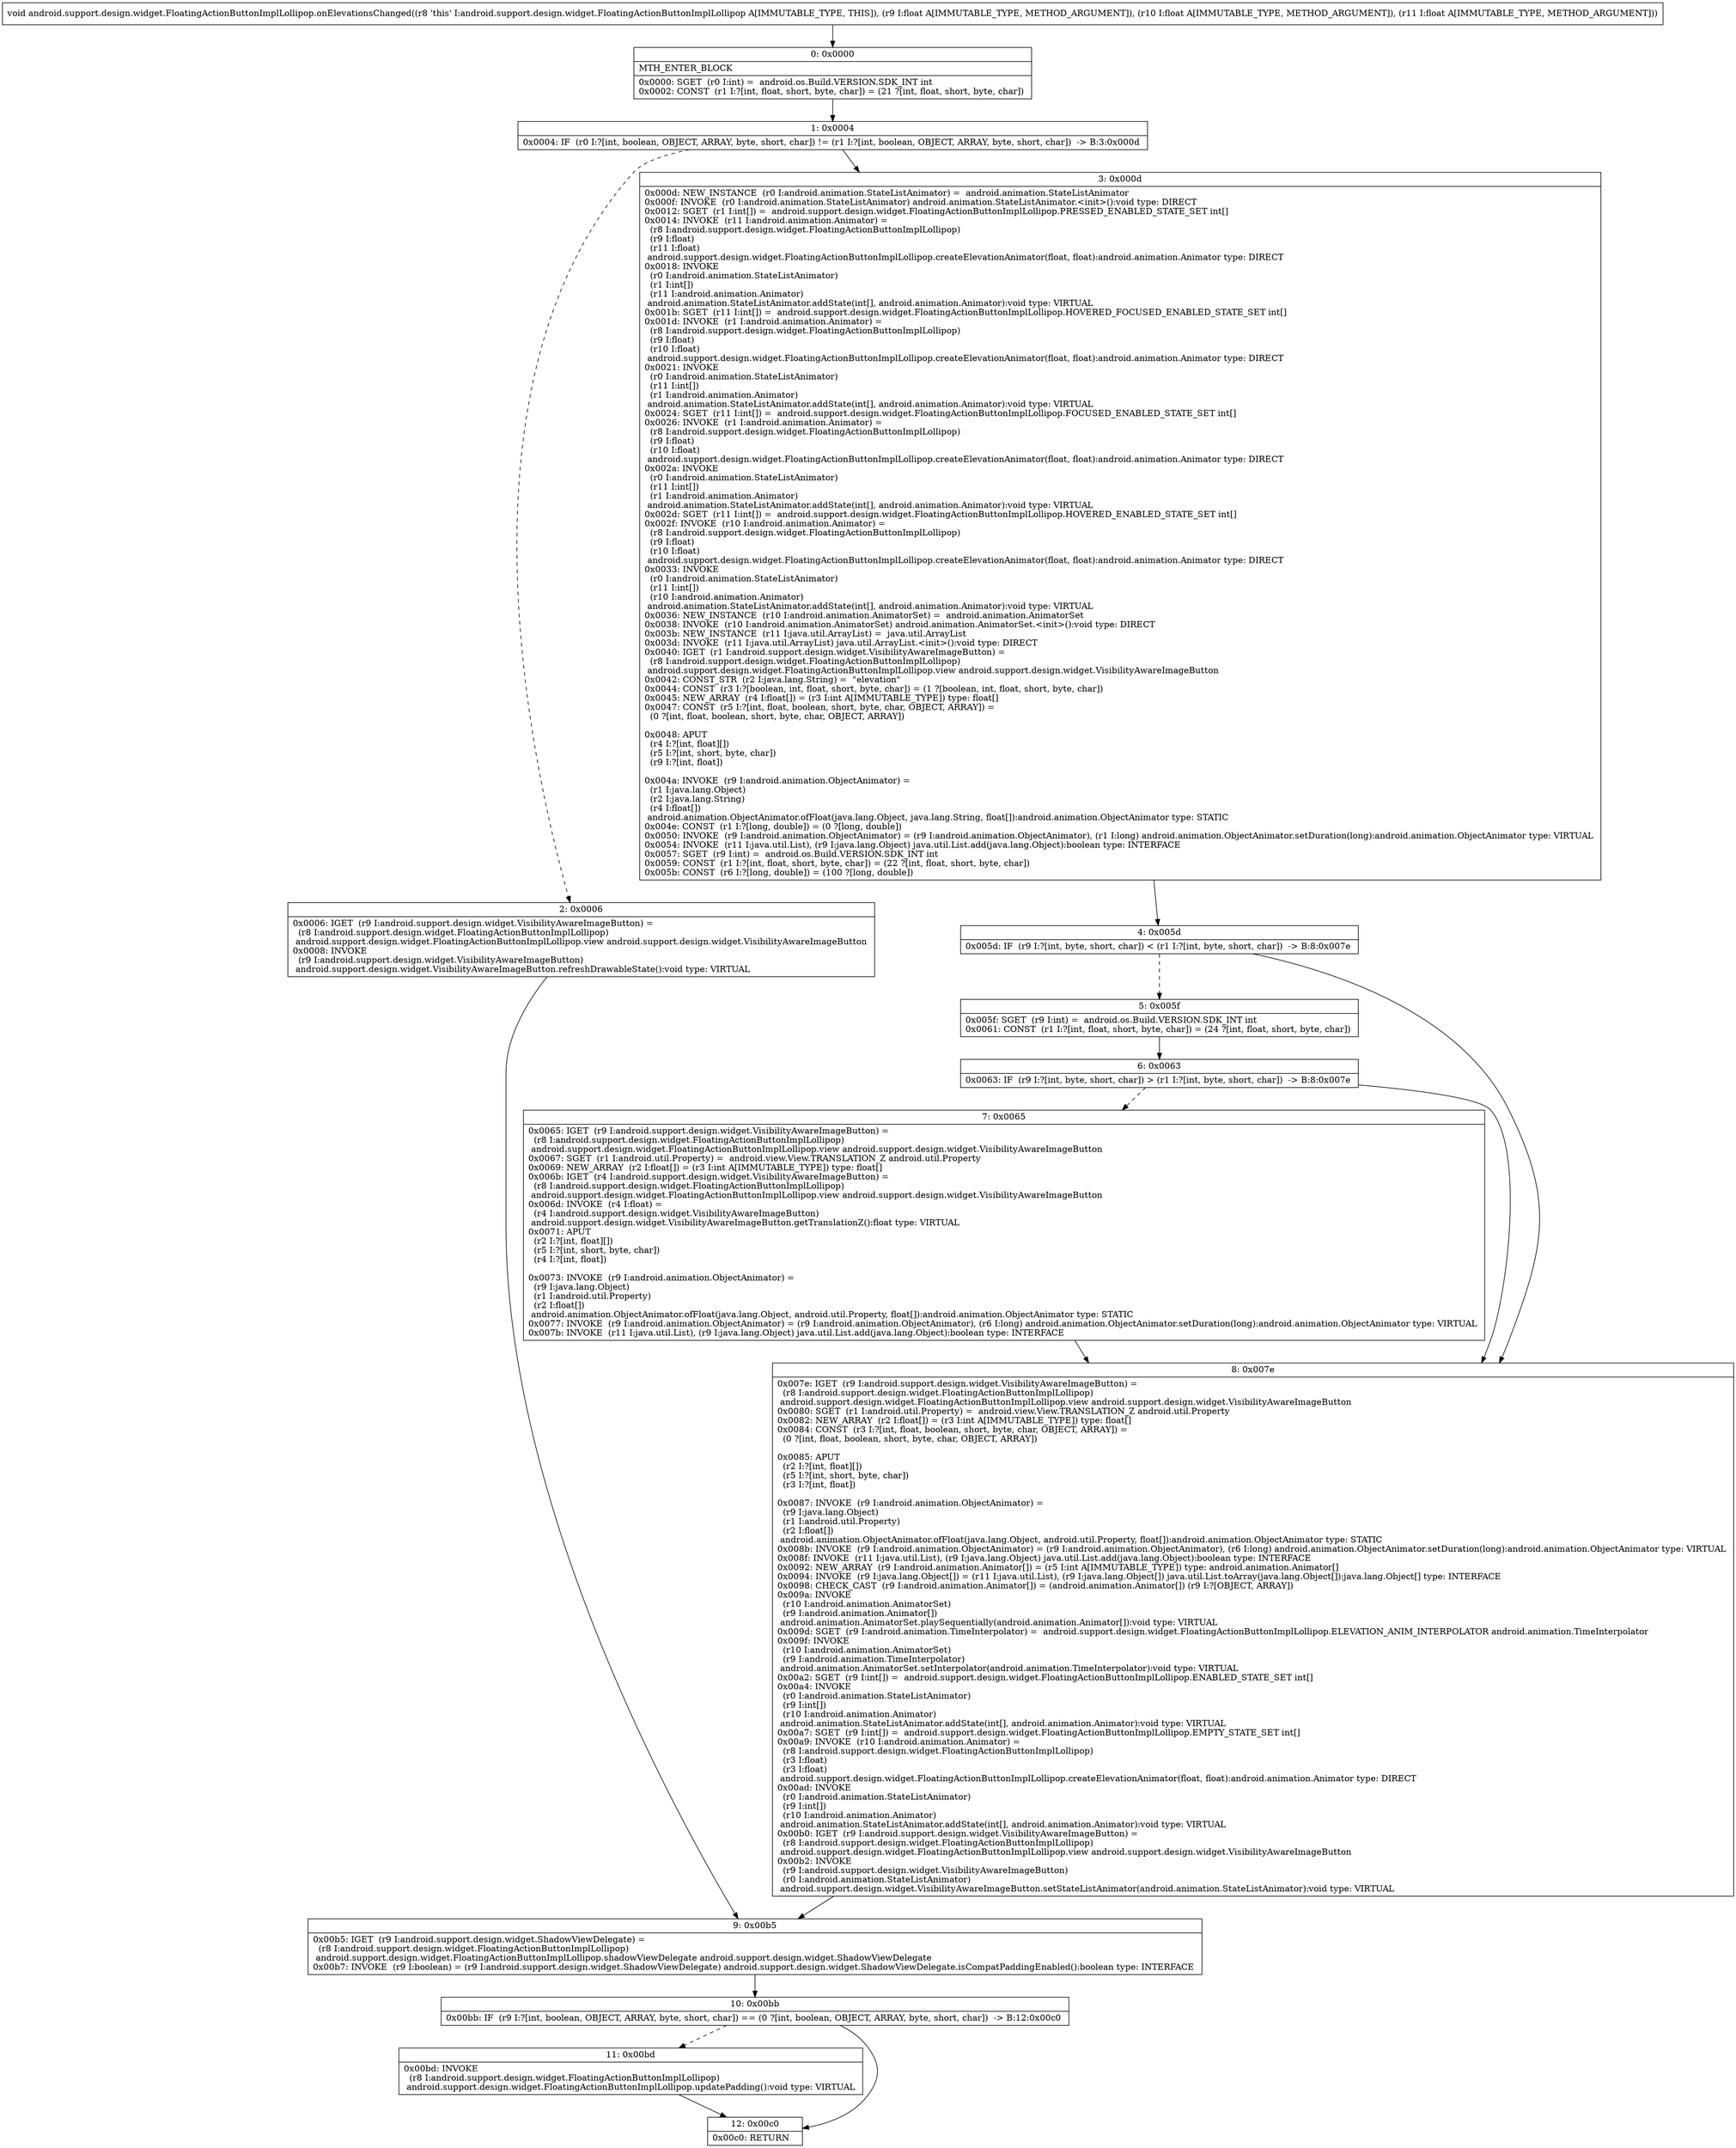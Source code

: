 digraph "CFG forandroid.support.design.widget.FloatingActionButtonImplLollipop.onElevationsChanged(FFF)V" {
Node_0 [shape=record,label="{0\:\ 0x0000|MTH_ENTER_BLOCK\l|0x0000: SGET  (r0 I:int) =  android.os.Build.VERSION.SDK_INT int \l0x0002: CONST  (r1 I:?[int, float, short, byte, char]) = (21 ?[int, float, short, byte, char]) \l}"];
Node_1 [shape=record,label="{1\:\ 0x0004|0x0004: IF  (r0 I:?[int, boolean, OBJECT, ARRAY, byte, short, char]) != (r1 I:?[int, boolean, OBJECT, ARRAY, byte, short, char])  \-\> B:3:0x000d \l}"];
Node_2 [shape=record,label="{2\:\ 0x0006|0x0006: IGET  (r9 I:android.support.design.widget.VisibilityAwareImageButton) = \l  (r8 I:android.support.design.widget.FloatingActionButtonImplLollipop)\l android.support.design.widget.FloatingActionButtonImplLollipop.view android.support.design.widget.VisibilityAwareImageButton \l0x0008: INVOKE  \l  (r9 I:android.support.design.widget.VisibilityAwareImageButton)\l android.support.design.widget.VisibilityAwareImageButton.refreshDrawableState():void type: VIRTUAL \l}"];
Node_3 [shape=record,label="{3\:\ 0x000d|0x000d: NEW_INSTANCE  (r0 I:android.animation.StateListAnimator) =  android.animation.StateListAnimator \l0x000f: INVOKE  (r0 I:android.animation.StateListAnimator) android.animation.StateListAnimator.\<init\>():void type: DIRECT \l0x0012: SGET  (r1 I:int[]) =  android.support.design.widget.FloatingActionButtonImplLollipop.PRESSED_ENABLED_STATE_SET int[] \l0x0014: INVOKE  (r11 I:android.animation.Animator) = \l  (r8 I:android.support.design.widget.FloatingActionButtonImplLollipop)\l  (r9 I:float)\l  (r11 I:float)\l android.support.design.widget.FloatingActionButtonImplLollipop.createElevationAnimator(float, float):android.animation.Animator type: DIRECT \l0x0018: INVOKE  \l  (r0 I:android.animation.StateListAnimator)\l  (r1 I:int[])\l  (r11 I:android.animation.Animator)\l android.animation.StateListAnimator.addState(int[], android.animation.Animator):void type: VIRTUAL \l0x001b: SGET  (r11 I:int[]) =  android.support.design.widget.FloatingActionButtonImplLollipop.HOVERED_FOCUSED_ENABLED_STATE_SET int[] \l0x001d: INVOKE  (r1 I:android.animation.Animator) = \l  (r8 I:android.support.design.widget.FloatingActionButtonImplLollipop)\l  (r9 I:float)\l  (r10 I:float)\l android.support.design.widget.FloatingActionButtonImplLollipop.createElevationAnimator(float, float):android.animation.Animator type: DIRECT \l0x0021: INVOKE  \l  (r0 I:android.animation.StateListAnimator)\l  (r11 I:int[])\l  (r1 I:android.animation.Animator)\l android.animation.StateListAnimator.addState(int[], android.animation.Animator):void type: VIRTUAL \l0x0024: SGET  (r11 I:int[]) =  android.support.design.widget.FloatingActionButtonImplLollipop.FOCUSED_ENABLED_STATE_SET int[] \l0x0026: INVOKE  (r1 I:android.animation.Animator) = \l  (r8 I:android.support.design.widget.FloatingActionButtonImplLollipop)\l  (r9 I:float)\l  (r10 I:float)\l android.support.design.widget.FloatingActionButtonImplLollipop.createElevationAnimator(float, float):android.animation.Animator type: DIRECT \l0x002a: INVOKE  \l  (r0 I:android.animation.StateListAnimator)\l  (r11 I:int[])\l  (r1 I:android.animation.Animator)\l android.animation.StateListAnimator.addState(int[], android.animation.Animator):void type: VIRTUAL \l0x002d: SGET  (r11 I:int[]) =  android.support.design.widget.FloatingActionButtonImplLollipop.HOVERED_ENABLED_STATE_SET int[] \l0x002f: INVOKE  (r10 I:android.animation.Animator) = \l  (r8 I:android.support.design.widget.FloatingActionButtonImplLollipop)\l  (r9 I:float)\l  (r10 I:float)\l android.support.design.widget.FloatingActionButtonImplLollipop.createElevationAnimator(float, float):android.animation.Animator type: DIRECT \l0x0033: INVOKE  \l  (r0 I:android.animation.StateListAnimator)\l  (r11 I:int[])\l  (r10 I:android.animation.Animator)\l android.animation.StateListAnimator.addState(int[], android.animation.Animator):void type: VIRTUAL \l0x0036: NEW_INSTANCE  (r10 I:android.animation.AnimatorSet) =  android.animation.AnimatorSet \l0x0038: INVOKE  (r10 I:android.animation.AnimatorSet) android.animation.AnimatorSet.\<init\>():void type: DIRECT \l0x003b: NEW_INSTANCE  (r11 I:java.util.ArrayList) =  java.util.ArrayList \l0x003d: INVOKE  (r11 I:java.util.ArrayList) java.util.ArrayList.\<init\>():void type: DIRECT \l0x0040: IGET  (r1 I:android.support.design.widget.VisibilityAwareImageButton) = \l  (r8 I:android.support.design.widget.FloatingActionButtonImplLollipop)\l android.support.design.widget.FloatingActionButtonImplLollipop.view android.support.design.widget.VisibilityAwareImageButton \l0x0042: CONST_STR  (r2 I:java.lang.String) =  \"elevation\" \l0x0044: CONST  (r3 I:?[boolean, int, float, short, byte, char]) = (1 ?[boolean, int, float, short, byte, char]) \l0x0045: NEW_ARRAY  (r4 I:float[]) = (r3 I:int A[IMMUTABLE_TYPE]) type: float[] \l0x0047: CONST  (r5 I:?[int, float, boolean, short, byte, char, OBJECT, ARRAY]) = \l  (0 ?[int, float, boolean, short, byte, char, OBJECT, ARRAY])\l \l0x0048: APUT  \l  (r4 I:?[int, float][])\l  (r5 I:?[int, short, byte, char])\l  (r9 I:?[int, float])\l \l0x004a: INVOKE  (r9 I:android.animation.ObjectAnimator) = \l  (r1 I:java.lang.Object)\l  (r2 I:java.lang.String)\l  (r4 I:float[])\l android.animation.ObjectAnimator.ofFloat(java.lang.Object, java.lang.String, float[]):android.animation.ObjectAnimator type: STATIC \l0x004e: CONST  (r1 I:?[long, double]) = (0 ?[long, double]) \l0x0050: INVOKE  (r9 I:android.animation.ObjectAnimator) = (r9 I:android.animation.ObjectAnimator), (r1 I:long) android.animation.ObjectAnimator.setDuration(long):android.animation.ObjectAnimator type: VIRTUAL \l0x0054: INVOKE  (r11 I:java.util.List), (r9 I:java.lang.Object) java.util.List.add(java.lang.Object):boolean type: INTERFACE \l0x0057: SGET  (r9 I:int) =  android.os.Build.VERSION.SDK_INT int \l0x0059: CONST  (r1 I:?[int, float, short, byte, char]) = (22 ?[int, float, short, byte, char]) \l0x005b: CONST  (r6 I:?[long, double]) = (100 ?[long, double]) \l}"];
Node_4 [shape=record,label="{4\:\ 0x005d|0x005d: IF  (r9 I:?[int, byte, short, char]) \< (r1 I:?[int, byte, short, char])  \-\> B:8:0x007e \l}"];
Node_5 [shape=record,label="{5\:\ 0x005f|0x005f: SGET  (r9 I:int) =  android.os.Build.VERSION.SDK_INT int \l0x0061: CONST  (r1 I:?[int, float, short, byte, char]) = (24 ?[int, float, short, byte, char]) \l}"];
Node_6 [shape=record,label="{6\:\ 0x0063|0x0063: IF  (r9 I:?[int, byte, short, char]) \> (r1 I:?[int, byte, short, char])  \-\> B:8:0x007e \l}"];
Node_7 [shape=record,label="{7\:\ 0x0065|0x0065: IGET  (r9 I:android.support.design.widget.VisibilityAwareImageButton) = \l  (r8 I:android.support.design.widget.FloatingActionButtonImplLollipop)\l android.support.design.widget.FloatingActionButtonImplLollipop.view android.support.design.widget.VisibilityAwareImageButton \l0x0067: SGET  (r1 I:android.util.Property) =  android.view.View.TRANSLATION_Z android.util.Property \l0x0069: NEW_ARRAY  (r2 I:float[]) = (r3 I:int A[IMMUTABLE_TYPE]) type: float[] \l0x006b: IGET  (r4 I:android.support.design.widget.VisibilityAwareImageButton) = \l  (r8 I:android.support.design.widget.FloatingActionButtonImplLollipop)\l android.support.design.widget.FloatingActionButtonImplLollipop.view android.support.design.widget.VisibilityAwareImageButton \l0x006d: INVOKE  (r4 I:float) = \l  (r4 I:android.support.design.widget.VisibilityAwareImageButton)\l android.support.design.widget.VisibilityAwareImageButton.getTranslationZ():float type: VIRTUAL \l0x0071: APUT  \l  (r2 I:?[int, float][])\l  (r5 I:?[int, short, byte, char])\l  (r4 I:?[int, float])\l \l0x0073: INVOKE  (r9 I:android.animation.ObjectAnimator) = \l  (r9 I:java.lang.Object)\l  (r1 I:android.util.Property)\l  (r2 I:float[])\l android.animation.ObjectAnimator.ofFloat(java.lang.Object, android.util.Property, float[]):android.animation.ObjectAnimator type: STATIC \l0x0077: INVOKE  (r9 I:android.animation.ObjectAnimator) = (r9 I:android.animation.ObjectAnimator), (r6 I:long) android.animation.ObjectAnimator.setDuration(long):android.animation.ObjectAnimator type: VIRTUAL \l0x007b: INVOKE  (r11 I:java.util.List), (r9 I:java.lang.Object) java.util.List.add(java.lang.Object):boolean type: INTERFACE \l}"];
Node_8 [shape=record,label="{8\:\ 0x007e|0x007e: IGET  (r9 I:android.support.design.widget.VisibilityAwareImageButton) = \l  (r8 I:android.support.design.widget.FloatingActionButtonImplLollipop)\l android.support.design.widget.FloatingActionButtonImplLollipop.view android.support.design.widget.VisibilityAwareImageButton \l0x0080: SGET  (r1 I:android.util.Property) =  android.view.View.TRANSLATION_Z android.util.Property \l0x0082: NEW_ARRAY  (r2 I:float[]) = (r3 I:int A[IMMUTABLE_TYPE]) type: float[] \l0x0084: CONST  (r3 I:?[int, float, boolean, short, byte, char, OBJECT, ARRAY]) = \l  (0 ?[int, float, boolean, short, byte, char, OBJECT, ARRAY])\l \l0x0085: APUT  \l  (r2 I:?[int, float][])\l  (r5 I:?[int, short, byte, char])\l  (r3 I:?[int, float])\l \l0x0087: INVOKE  (r9 I:android.animation.ObjectAnimator) = \l  (r9 I:java.lang.Object)\l  (r1 I:android.util.Property)\l  (r2 I:float[])\l android.animation.ObjectAnimator.ofFloat(java.lang.Object, android.util.Property, float[]):android.animation.ObjectAnimator type: STATIC \l0x008b: INVOKE  (r9 I:android.animation.ObjectAnimator) = (r9 I:android.animation.ObjectAnimator), (r6 I:long) android.animation.ObjectAnimator.setDuration(long):android.animation.ObjectAnimator type: VIRTUAL \l0x008f: INVOKE  (r11 I:java.util.List), (r9 I:java.lang.Object) java.util.List.add(java.lang.Object):boolean type: INTERFACE \l0x0092: NEW_ARRAY  (r9 I:android.animation.Animator[]) = (r5 I:int A[IMMUTABLE_TYPE]) type: android.animation.Animator[] \l0x0094: INVOKE  (r9 I:java.lang.Object[]) = (r11 I:java.util.List), (r9 I:java.lang.Object[]) java.util.List.toArray(java.lang.Object[]):java.lang.Object[] type: INTERFACE \l0x0098: CHECK_CAST  (r9 I:android.animation.Animator[]) = (android.animation.Animator[]) (r9 I:?[OBJECT, ARRAY]) \l0x009a: INVOKE  \l  (r10 I:android.animation.AnimatorSet)\l  (r9 I:android.animation.Animator[])\l android.animation.AnimatorSet.playSequentially(android.animation.Animator[]):void type: VIRTUAL \l0x009d: SGET  (r9 I:android.animation.TimeInterpolator) =  android.support.design.widget.FloatingActionButtonImplLollipop.ELEVATION_ANIM_INTERPOLATOR android.animation.TimeInterpolator \l0x009f: INVOKE  \l  (r10 I:android.animation.AnimatorSet)\l  (r9 I:android.animation.TimeInterpolator)\l android.animation.AnimatorSet.setInterpolator(android.animation.TimeInterpolator):void type: VIRTUAL \l0x00a2: SGET  (r9 I:int[]) =  android.support.design.widget.FloatingActionButtonImplLollipop.ENABLED_STATE_SET int[] \l0x00a4: INVOKE  \l  (r0 I:android.animation.StateListAnimator)\l  (r9 I:int[])\l  (r10 I:android.animation.Animator)\l android.animation.StateListAnimator.addState(int[], android.animation.Animator):void type: VIRTUAL \l0x00a7: SGET  (r9 I:int[]) =  android.support.design.widget.FloatingActionButtonImplLollipop.EMPTY_STATE_SET int[] \l0x00a9: INVOKE  (r10 I:android.animation.Animator) = \l  (r8 I:android.support.design.widget.FloatingActionButtonImplLollipop)\l  (r3 I:float)\l  (r3 I:float)\l android.support.design.widget.FloatingActionButtonImplLollipop.createElevationAnimator(float, float):android.animation.Animator type: DIRECT \l0x00ad: INVOKE  \l  (r0 I:android.animation.StateListAnimator)\l  (r9 I:int[])\l  (r10 I:android.animation.Animator)\l android.animation.StateListAnimator.addState(int[], android.animation.Animator):void type: VIRTUAL \l0x00b0: IGET  (r9 I:android.support.design.widget.VisibilityAwareImageButton) = \l  (r8 I:android.support.design.widget.FloatingActionButtonImplLollipop)\l android.support.design.widget.FloatingActionButtonImplLollipop.view android.support.design.widget.VisibilityAwareImageButton \l0x00b2: INVOKE  \l  (r9 I:android.support.design.widget.VisibilityAwareImageButton)\l  (r0 I:android.animation.StateListAnimator)\l android.support.design.widget.VisibilityAwareImageButton.setStateListAnimator(android.animation.StateListAnimator):void type: VIRTUAL \l}"];
Node_9 [shape=record,label="{9\:\ 0x00b5|0x00b5: IGET  (r9 I:android.support.design.widget.ShadowViewDelegate) = \l  (r8 I:android.support.design.widget.FloatingActionButtonImplLollipop)\l android.support.design.widget.FloatingActionButtonImplLollipop.shadowViewDelegate android.support.design.widget.ShadowViewDelegate \l0x00b7: INVOKE  (r9 I:boolean) = (r9 I:android.support.design.widget.ShadowViewDelegate) android.support.design.widget.ShadowViewDelegate.isCompatPaddingEnabled():boolean type: INTERFACE \l}"];
Node_10 [shape=record,label="{10\:\ 0x00bb|0x00bb: IF  (r9 I:?[int, boolean, OBJECT, ARRAY, byte, short, char]) == (0 ?[int, boolean, OBJECT, ARRAY, byte, short, char])  \-\> B:12:0x00c0 \l}"];
Node_11 [shape=record,label="{11\:\ 0x00bd|0x00bd: INVOKE  \l  (r8 I:android.support.design.widget.FloatingActionButtonImplLollipop)\l android.support.design.widget.FloatingActionButtonImplLollipop.updatePadding():void type: VIRTUAL \l}"];
Node_12 [shape=record,label="{12\:\ 0x00c0|0x00c0: RETURN   \l}"];
MethodNode[shape=record,label="{void android.support.design.widget.FloatingActionButtonImplLollipop.onElevationsChanged((r8 'this' I:android.support.design.widget.FloatingActionButtonImplLollipop A[IMMUTABLE_TYPE, THIS]), (r9 I:float A[IMMUTABLE_TYPE, METHOD_ARGUMENT]), (r10 I:float A[IMMUTABLE_TYPE, METHOD_ARGUMENT]), (r11 I:float A[IMMUTABLE_TYPE, METHOD_ARGUMENT])) }"];
MethodNode -> Node_0;
Node_0 -> Node_1;
Node_1 -> Node_2[style=dashed];
Node_1 -> Node_3;
Node_2 -> Node_9;
Node_3 -> Node_4;
Node_4 -> Node_5[style=dashed];
Node_4 -> Node_8;
Node_5 -> Node_6;
Node_6 -> Node_7[style=dashed];
Node_6 -> Node_8;
Node_7 -> Node_8;
Node_8 -> Node_9;
Node_9 -> Node_10;
Node_10 -> Node_11[style=dashed];
Node_10 -> Node_12;
Node_11 -> Node_12;
}

